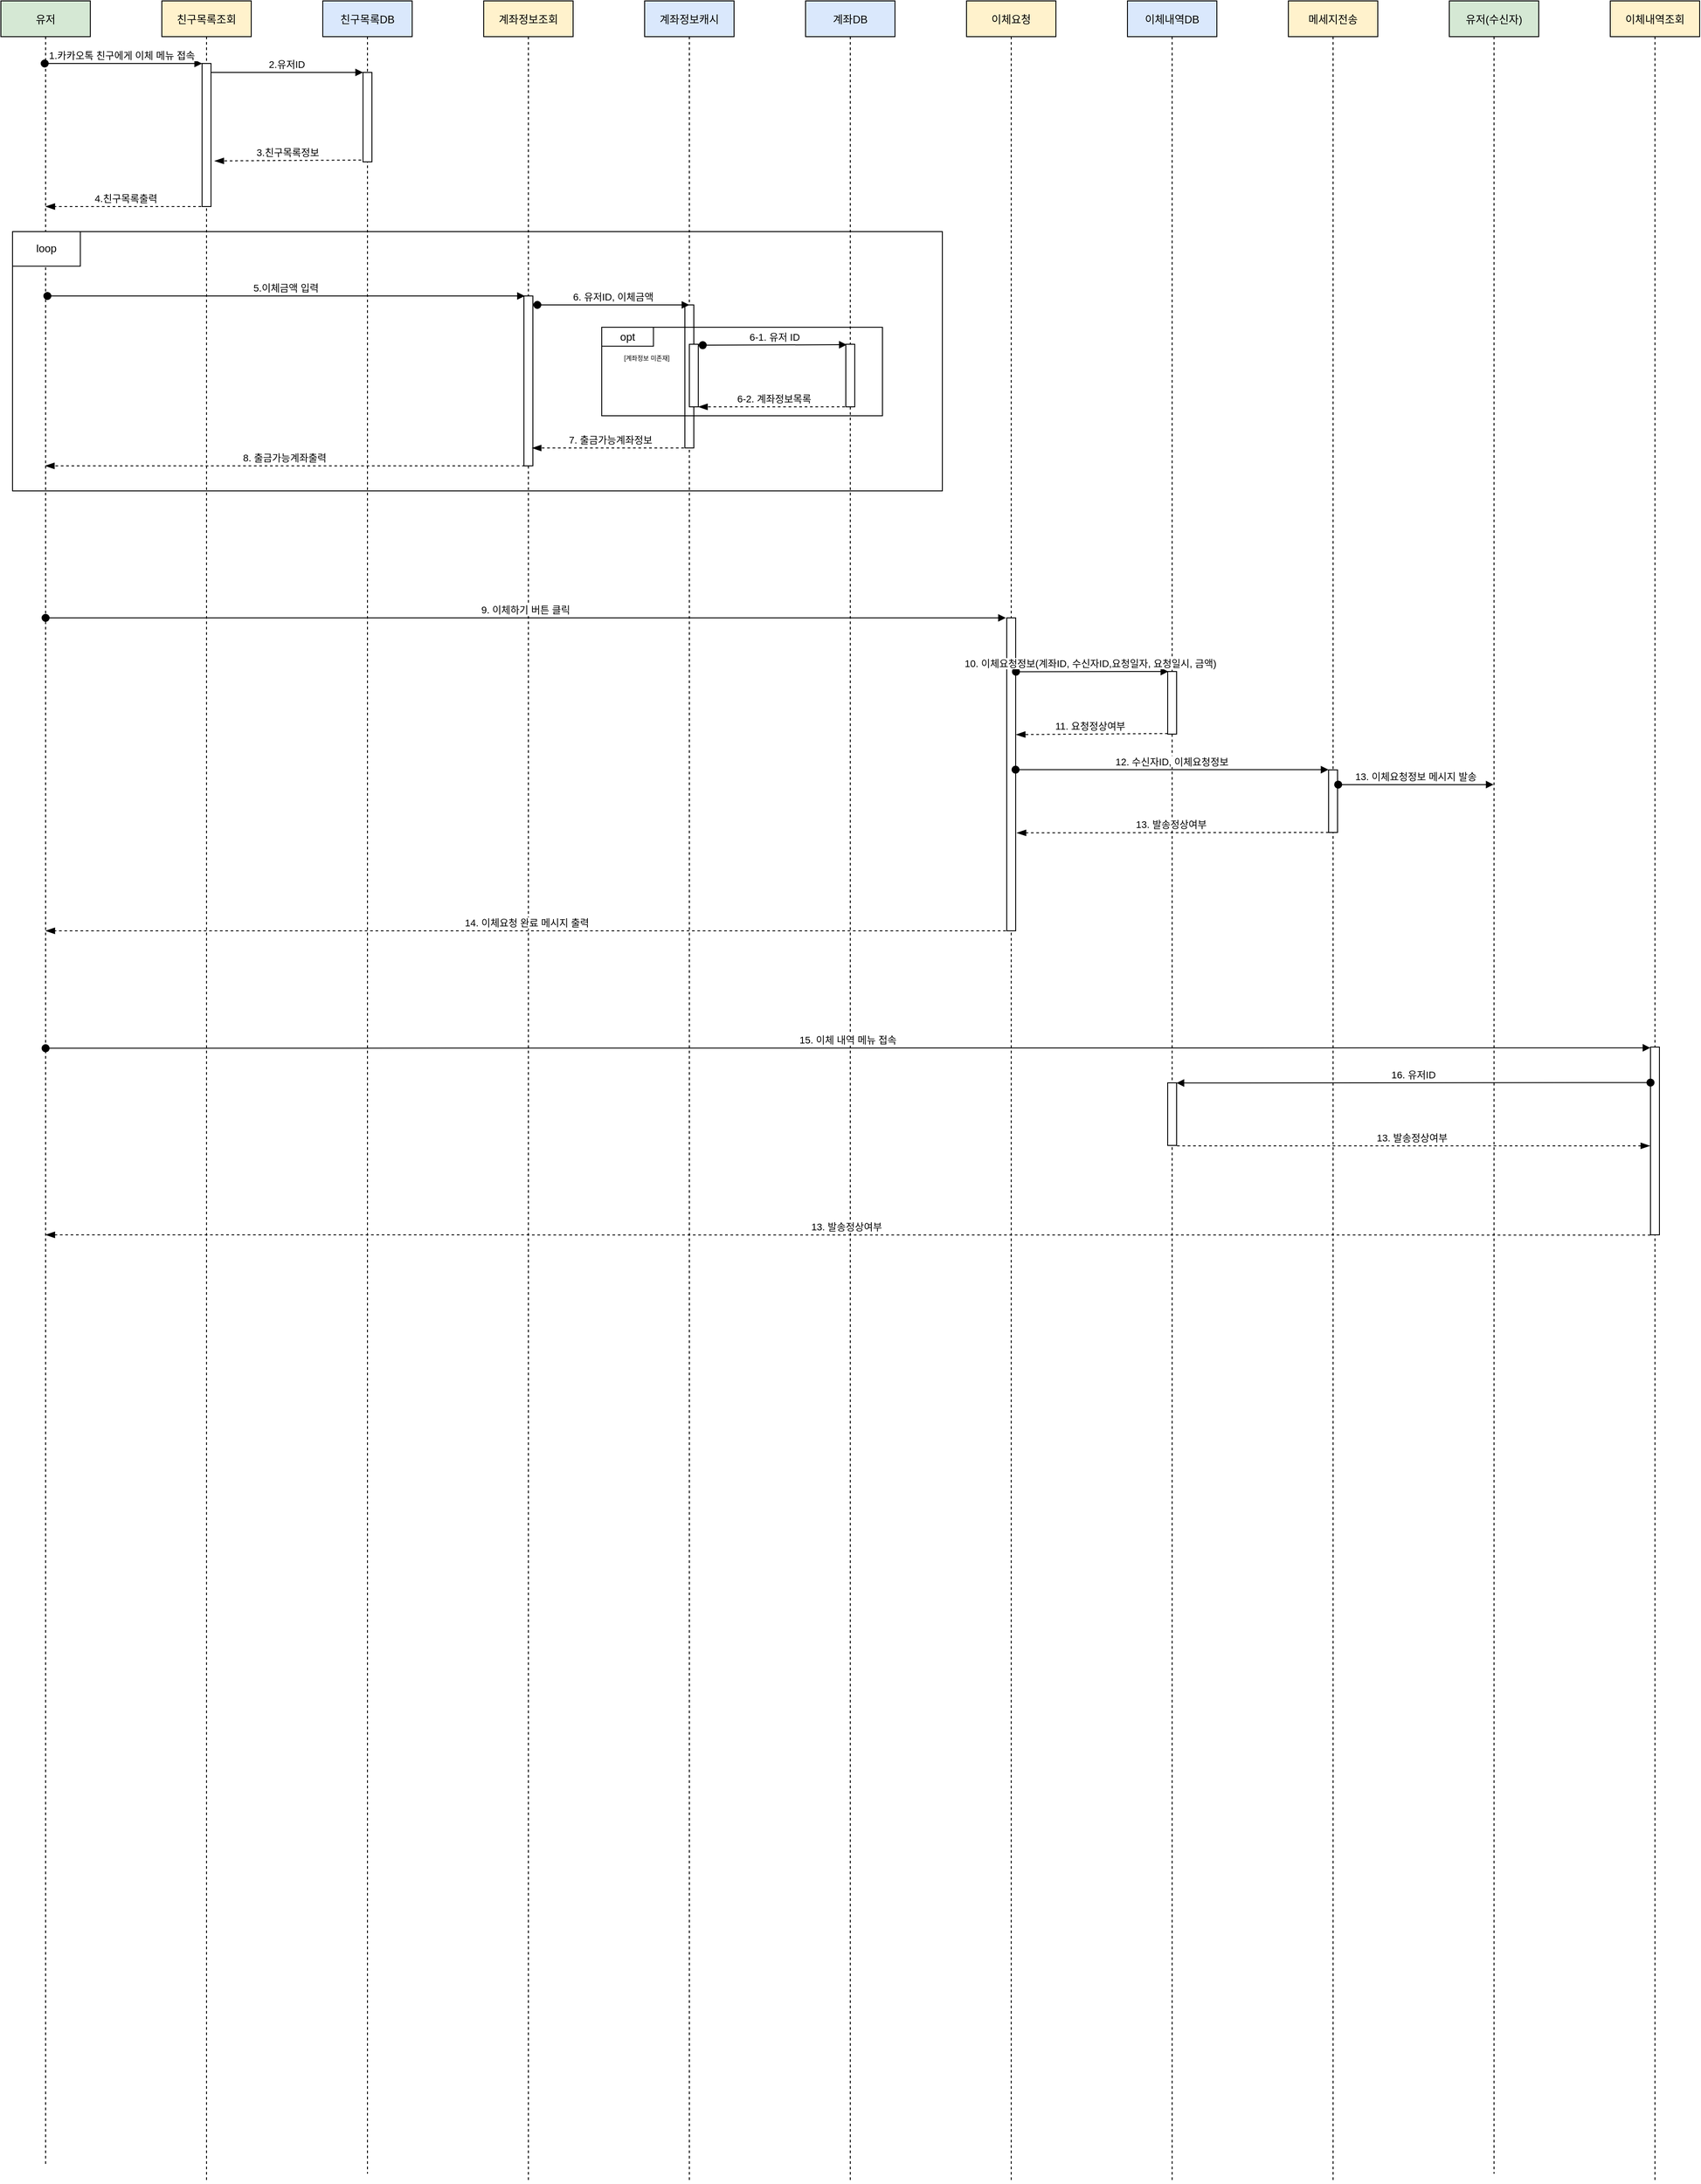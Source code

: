 <mxfile version="20.3.2" type="github">
  <diagram id="kgpKYQtTHZ0yAKxKKP6v" name="Page-1">
    <mxGraphModel dx="4622" dy="1870" grid="1" gridSize="10" guides="1" tooltips="1" connect="1" arrows="1" fold="1" page="1" pageScale="1" pageWidth="850" pageHeight="1100" math="0" shadow="0">
      <root>
        <mxCell id="0" />
        <mxCell id="1" parent="0" />
        <mxCell id="3nuBFxr9cyL0pnOWT2aG-1" value="친구목록조회" style="shape=umlLifeline;perimeter=lifelinePerimeter;container=1;collapsible=0;recursiveResize=0;rounded=0;shadow=0;strokeWidth=1;fillColor=#fff2cc;strokeColor=default;" parent="1" vertex="1">
          <mxGeometry x="-200" y="80" width="100" height="2440" as="geometry" />
        </mxCell>
        <mxCell id="3nuBFxr9cyL0pnOWT2aG-2" value="" style="points=[];perimeter=orthogonalPerimeter;rounded=0;shadow=0;strokeWidth=1;" parent="3nuBFxr9cyL0pnOWT2aG-1" vertex="1">
          <mxGeometry x="45" y="70" width="10" height="160" as="geometry" />
        </mxCell>
        <mxCell id="3nuBFxr9cyL0pnOWT2aG-5" value="친구목록DB" style="shape=umlLifeline;perimeter=lifelinePerimeter;container=1;collapsible=0;recursiveResize=0;rounded=0;shadow=0;strokeWidth=1;fillColor=#dae8fc;strokeColor=default;" parent="1" vertex="1">
          <mxGeometry x="-20" y="80" width="100" height="2430" as="geometry" />
        </mxCell>
        <mxCell id="3nuBFxr9cyL0pnOWT2aG-6" value="" style="points=[];perimeter=orthogonalPerimeter;rounded=0;shadow=0;strokeWidth=1;" parent="3nuBFxr9cyL0pnOWT2aG-5" vertex="1">
          <mxGeometry x="45" y="80" width="10" height="100" as="geometry" />
        </mxCell>
        <mxCell id="3nuBFxr9cyL0pnOWT2aG-7" value="3.친구목록정보" style="verticalAlign=bottom;endArrow=blockThin;dashed=1;endSize=8;shadow=0;strokeWidth=1;exitX=-0.2;exitY=0.98;exitDx=0;exitDy=0;exitPerimeter=0;endFill=1;entryX=1.4;entryY=0.681;entryDx=0;entryDy=0;entryPerimeter=0;" parent="1" target="3nuBFxr9cyL0pnOWT2aG-2" edge="1">
          <mxGeometry relative="1" as="geometry">
            <mxPoint x="-140" y="258" as="targetPoint" />
            <mxPoint x="23" y="258" as="sourcePoint" />
          </mxGeometry>
        </mxCell>
        <mxCell id="3nuBFxr9cyL0pnOWT2aG-8" value="2.유저ID" style="verticalAlign=bottom;endArrow=block;entryX=0;entryY=0;shadow=0;strokeWidth=1;" parent="1" source="3nuBFxr9cyL0pnOWT2aG-2" target="3nuBFxr9cyL0pnOWT2aG-6" edge="1">
          <mxGeometry relative="1" as="geometry">
            <mxPoint x="-45" y="160" as="sourcePoint" />
          </mxGeometry>
        </mxCell>
        <mxCell id="CvV1-d97VzqDH3h47T7x-1" value="유저" style="shape=umlLifeline;perimeter=lifelinePerimeter;container=1;collapsible=0;recursiveResize=0;rounded=0;shadow=0;strokeWidth=1;fillColor=#d5e8d4;strokeColor=default;" vertex="1" parent="1">
          <mxGeometry x="-380" y="80" width="100" height="2420" as="geometry" />
        </mxCell>
        <mxCell id="CvV1-d97VzqDH3h47T7x-10" value="5.이체금액 입력" style="verticalAlign=bottom;startArrow=oval;endArrow=block;startSize=8;shadow=0;strokeWidth=1;exitX=0.4;exitY=0;exitDx=0;exitDy=0;exitPerimeter=0;entryX=0.1;entryY=0;entryDx=0;entryDy=0;entryPerimeter=0;" edge="1" parent="CvV1-d97VzqDH3h47T7x-1" target="CvV1-d97VzqDH3h47T7x-8">
          <mxGeometry relative="1" as="geometry">
            <mxPoint x="52" y="330" as="sourcePoint" />
            <mxPoint x="228" y="330" as="targetPoint" />
          </mxGeometry>
        </mxCell>
        <mxCell id="3nuBFxr9cyL0pnOWT2aG-3" value="1.카카오톡 친구에게 이체 메뉴 접속 " style="verticalAlign=bottom;startArrow=oval;endArrow=block;startSize=8;shadow=0;strokeWidth=1;exitX=0.4;exitY=0;exitDx=0;exitDy=0;exitPerimeter=0;" parent="1" target="3nuBFxr9cyL0pnOWT2aG-2" edge="1">
          <mxGeometry relative="1" as="geometry">
            <mxPoint x="-331" y="150" as="sourcePoint" />
          </mxGeometry>
        </mxCell>
        <mxCell id="CvV1-d97VzqDH3h47T7x-9" value="4.친구목록출력" style="verticalAlign=bottom;endArrow=blockThin;dashed=1;endSize=8;shadow=0;strokeWidth=1;endFill=1;" edge="1" parent="1" target="CvV1-d97VzqDH3h47T7x-1">
          <mxGeometry relative="1" as="geometry">
            <mxPoint x="-135" y="320" as="targetPoint" />
            <mxPoint x="-150" y="310" as="sourcePoint" />
          </mxGeometry>
        </mxCell>
        <mxCell id="CvV1-d97VzqDH3h47T7x-13" value="계좌정보조회" style="shape=umlLifeline;perimeter=lifelinePerimeter;container=1;collapsible=0;recursiveResize=0;rounded=0;shadow=0;strokeWidth=1;fillColor=#fff2cc;strokeColor=default;" vertex="1" parent="1">
          <mxGeometry x="160" y="80" width="100" height="2440" as="geometry" />
        </mxCell>
        <mxCell id="CvV1-d97VzqDH3h47T7x-8" value="" style="points=[];perimeter=orthogonalPerimeter;rounded=0;shadow=0;strokeWidth=1;" vertex="1" parent="CvV1-d97VzqDH3h47T7x-13">
          <mxGeometry x="45" y="330" width="10" height="190" as="geometry" />
        </mxCell>
        <mxCell id="CvV1-d97VzqDH3h47T7x-15" value="계좌정보캐시" style="shape=umlLifeline;perimeter=lifelinePerimeter;container=1;collapsible=0;recursiveResize=0;rounded=0;shadow=0;strokeWidth=1;fillColor=#dae8fc;strokeColor=default;" vertex="1" parent="1">
          <mxGeometry x="340" y="80" width="100" height="2440" as="geometry" />
        </mxCell>
        <mxCell id="CvV1-d97VzqDH3h47T7x-16" value="" style="points=[];perimeter=orthogonalPerimeter;rounded=0;shadow=0;strokeWidth=1;" vertex="1" parent="CvV1-d97VzqDH3h47T7x-15">
          <mxGeometry x="45" y="340" width="10" height="160" as="geometry" />
        </mxCell>
        <mxCell id="CvV1-d97VzqDH3h47T7x-21" value="" style="points=[];perimeter=orthogonalPerimeter;rounded=0;shadow=0;strokeWidth=1;" vertex="1" parent="CvV1-d97VzqDH3h47T7x-15">
          <mxGeometry x="50" y="384" width="10" height="70" as="geometry" />
        </mxCell>
        <mxCell id="CvV1-d97VzqDH3h47T7x-20" value="6-1. 유저 ID" style="verticalAlign=bottom;startArrow=oval;endArrow=block;startSize=8;shadow=0;strokeWidth=1;exitX=1.1;exitY=0.069;exitDx=0;exitDy=0;exitPerimeter=0;entryX=0.1;entryY=0.007;entryDx=0;entryDy=0;entryPerimeter=0;" edge="1" parent="CvV1-d97VzqDH3h47T7x-15" target="CvV1-d97VzqDH3h47T7x-18">
          <mxGeometry relative="1" as="geometry">
            <mxPoint x="65" y="385.04" as="sourcePoint" />
            <mxPoint x="210" y="385" as="targetPoint" />
          </mxGeometry>
        </mxCell>
        <mxCell id="CvV1-d97VzqDH3h47T7x-17" value="계좌DB" style="shape=umlLifeline;perimeter=lifelinePerimeter;container=1;collapsible=0;recursiveResize=0;rounded=0;shadow=0;strokeWidth=1;labelBackgroundColor=none;fillColor=#dae8fc;strokeColor=default;" vertex="1" parent="1">
          <mxGeometry x="520" y="80" width="100" height="2440" as="geometry" />
        </mxCell>
        <mxCell id="CvV1-d97VzqDH3h47T7x-18" value="" style="points=[];perimeter=orthogonalPerimeter;rounded=0;shadow=0;strokeWidth=1;" vertex="1" parent="CvV1-d97VzqDH3h47T7x-17">
          <mxGeometry x="45" y="384" width="10" height="70" as="geometry" />
        </mxCell>
        <mxCell id="CvV1-d97VzqDH3h47T7x-19" value="6. 유저ID, 이체금액" style="verticalAlign=bottom;startArrow=oval;endArrow=block;startSize=8;shadow=0;strokeWidth=1;entryX=0.5;entryY=0;entryDx=0;entryDy=0;entryPerimeter=0;" edge="1" parent="1" target="CvV1-d97VzqDH3h47T7x-16">
          <mxGeometry relative="1" as="geometry">
            <mxPoint x="220" y="420" as="sourcePoint" />
            <mxPoint x="774" y="450" as="targetPoint" />
          </mxGeometry>
        </mxCell>
        <mxCell id="CvV1-d97VzqDH3h47T7x-22" value="6-2. 계좌정보목록" style="verticalAlign=bottom;endArrow=blockThin;dashed=1;endSize=8;shadow=0;strokeWidth=1;entryX=1;entryY=1;entryDx=0;entryDy=0;entryPerimeter=0;exitX=0.5;exitY=1;exitDx=0;exitDy=0;exitPerimeter=0;endFill=1;" edge="1" parent="1" source="CvV1-d97VzqDH3h47T7x-18" target="CvV1-d97VzqDH3h47T7x-21">
          <mxGeometry relative="1" as="geometry">
            <mxPoint x="410" y="534" as="targetPoint" />
            <mxPoint x="540" y="534" as="sourcePoint" />
          </mxGeometry>
        </mxCell>
        <mxCell id="CvV1-d97VzqDH3h47T7x-24" value="7. 출금가능계좌정보" style="verticalAlign=bottom;endArrow=blockThin;dashed=1;endSize=8;shadow=0;strokeWidth=1;entryX=0.9;entryY=0.869;entryDx=0;entryDy=0;entryPerimeter=0;exitX=0.5;exitY=1;exitDx=0;exitDy=0;exitPerimeter=0;endFill=1;" edge="1" parent="1">
          <mxGeometry relative="1" as="geometry">
            <mxPoint x="214" y="580.04" as="targetPoint" />
            <mxPoint x="390" y="580" as="sourcePoint" />
          </mxGeometry>
        </mxCell>
        <mxCell id="CvV1-d97VzqDH3h47T7x-25" value="8. 출금가능계좌출력" style="verticalAlign=bottom;endArrow=blockThin;dashed=1;endSize=8;shadow=0;strokeWidth=1;exitX=0.5;exitY=1;exitDx=0;exitDy=0;exitPerimeter=0;endFill=1;" edge="1" parent="1">
          <mxGeometry relative="1" as="geometry">
            <mxPoint x="-330.5" y="600" as="targetPoint" />
            <mxPoint x="206" y="600" as="sourcePoint" />
          </mxGeometry>
        </mxCell>
        <mxCell id="CvV1-d97VzqDH3h47T7x-55" value="" style="group" vertex="1" connectable="0" parent="1">
          <mxGeometry x="-367" y="338" width="1040" height="290" as="geometry" />
        </mxCell>
        <mxCell id="CvV1-d97VzqDH3h47T7x-53" value="" style="whiteSpace=wrap;html=1;labelBackgroundColor=#FFFFFF;strokeWidth=1;fillColor=none;" vertex="1" parent="CvV1-d97VzqDH3h47T7x-55">
          <mxGeometry width="1040.0" height="290" as="geometry" />
        </mxCell>
        <mxCell id="CvV1-d97VzqDH3h47T7x-54" value="loop" style="whiteSpace=wrap;html=1;labelBackgroundColor=#FFFFFF;strokeWidth=1;fillColor=default;" vertex="1" parent="CvV1-d97VzqDH3h47T7x-55">
          <mxGeometry width="75.833" height="38.667" as="geometry" />
        </mxCell>
        <mxCell id="CvV1-d97VzqDH3h47T7x-56" value="" style="group" vertex="1" connectable="0" parent="CvV1-d97VzqDH3h47T7x-55">
          <mxGeometry x="659" y="107" width="314" height="99" as="geometry" />
        </mxCell>
        <mxCell id="CvV1-d97VzqDH3h47T7x-58" value="opt" style="whiteSpace=wrap;html=1;labelBackgroundColor=#FFFFFF;strokeWidth=1;fillColor=default;" vertex="1" parent="CvV1-d97VzqDH3h47T7x-56">
          <mxGeometry width="57.842" height="21.214" as="geometry" />
        </mxCell>
        <mxCell id="CvV1-d97VzqDH3h47T7x-61" value="" style="group" vertex="1" connectable="0" parent="CvV1-d97VzqDH3h47T7x-56">
          <mxGeometry width="314.0" height="99.0" as="geometry" />
        </mxCell>
        <mxCell id="CvV1-d97VzqDH3h47T7x-57" value="" style="whiteSpace=wrap;html=1;labelBackgroundColor=#FFFFFF;strokeWidth=1;fillColor=none;" vertex="1" parent="CvV1-d97VzqDH3h47T7x-61">
          <mxGeometry width="314.0" height="99.0" as="geometry" />
        </mxCell>
        <mxCell id="CvV1-d97VzqDH3h47T7x-60" value="[계좌정보 미존재]" style="text;html=1;align=center;verticalAlign=middle;resizable=0;points=[];autosize=1;strokeColor=none;fillColor=none;fontSize=7;" vertex="1" parent="CvV1-d97VzqDH3h47T7x-61">
          <mxGeometry y="20.114" width="100" height="30" as="geometry" />
        </mxCell>
        <mxCell id="CvV1-d97VzqDH3h47T7x-63" value="9. 이체하기 버튼 클릭" style="verticalAlign=bottom;startArrow=oval;endArrow=block;startSize=8;shadow=0;strokeWidth=1;exitX=0.4;exitY=0;exitDx=0;exitDy=0;exitPerimeter=0;entryX=-0.1;entryY=0;entryDx=0;entryDy=0;entryPerimeter=0;" edge="1" parent="1" target="CvV1-d97VzqDH3h47T7x-65">
          <mxGeometry relative="1" as="geometry">
            <mxPoint x="-330" y="770" as="sourcePoint" />
            <mxPoint x="-154" y="770" as="targetPoint" />
          </mxGeometry>
        </mxCell>
        <mxCell id="CvV1-d97VzqDH3h47T7x-64" value="이체요청" style="shape=umlLifeline;perimeter=lifelinePerimeter;container=1;collapsible=0;recursiveResize=0;rounded=0;shadow=0;strokeWidth=1;fillColor=#fff2cc;strokeColor=default;" vertex="1" parent="1">
          <mxGeometry x="700" y="80" width="100" height="2440" as="geometry" />
        </mxCell>
        <mxCell id="CvV1-d97VzqDH3h47T7x-65" value="" style="points=[];perimeter=orthogonalPerimeter;rounded=0;shadow=0;strokeWidth=1;" vertex="1" parent="CvV1-d97VzqDH3h47T7x-64">
          <mxGeometry x="45" y="690" width="10" height="350" as="geometry" />
        </mxCell>
        <mxCell id="CvV1-d97VzqDH3h47T7x-66" value="이체내역DB" style="shape=umlLifeline;perimeter=lifelinePerimeter;container=1;collapsible=0;recursiveResize=0;rounded=0;shadow=0;strokeWidth=1;fillColor=#dae8fc;strokeColor=default;" vertex="1" parent="1">
          <mxGeometry x="880" y="80" width="100" height="2440" as="geometry" />
        </mxCell>
        <mxCell id="CvV1-d97VzqDH3h47T7x-67" value="" style="points=[];perimeter=orthogonalPerimeter;rounded=0;shadow=0;strokeWidth=1;" vertex="1" parent="CvV1-d97VzqDH3h47T7x-66">
          <mxGeometry x="45" y="750" width="10" height="70" as="geometry" />
        </mxCell>
        <mxCell id="CvV1-d97VzqDH3h47T7x-84" value="" style="points=[];perimeter=orthogonalPerimeter;rounded=0;shadow=0;strokeWidth=1;" vertex="1" parent="CvV1-d97VzqDH3h47T7x-66">
          <mxGeometry x="45" y="1210" width="10" height="70" as="geometry" />
        </mxCell>
        <mxCell id="CvV1-d97VzqDH3h47T7x-68" value="메세지전송" style="shape=umlLifeline;perimeter=lifelinePerimeter;container=1;collapsible=0;recursiveResize=0;rounded=0;shadow=0;strokeWidth=1;fillColor=#fff2cc;strokeColor=default;" vertex="1" parent="1">
          <mxGeometry x="1060" y="80" width="100" height="2440" as="geometry" />
        </mxCell>
        <mxCell id="CvV1-d97VzqDH3h47T7x-69" value="" style="points=[];perimeter=orthogonalPerimeter;rounded=0;shadow=0;strokeWidth=1;" vertex="1" parent="CvV1-d97VzqDH3h47T7x-68">
          <mxGeometry x="45" y="860" width="10" height="70" as="geometry" />
        </mxCell>
        <mxCell id="CvV1-d97VzqDH3h47T7x-71" value="10. 이체요청정보(계좌ID, 수신자ID,요청일자, 요청일시, 금액) " style="verticalAlign=bottom;startArrow=oval;endArrow=block;startSize=8;shadow=0;strokeWidth=1;exitX=1.031;exitY=0.172;exitDx=0;exitDy=0;exitPerimeter=0;entryX=0.068;entryY=0;entryDx=0;entryDy=0;entryPerimeter=0;" edge="1" parent="1" source="CvV1-d97VzqDH3h47T7x-65" target="CvV1-d97VzqDH3h47T7x-67">
          <mxGeometry relative="1" as="geometry">
            <mxPoint x="760" y="830" as="sourcePoint" />
            <mxPoint x="930" y="830" as="targetPoint" />
          </mxGeometry>
        </mxCell>
        <mxCell id="CvV1-d97VzqDH3h47T7x-72" value="12. 수신자ID, 이체요청정보" style="verticalAlign=bottom;startArrow=oval;endArrow=block;startSize=8;shadow=0;strokeWidth=1;exitX=0.986;exitY=0.485;exitDx=0;exitDy=0;exitPerimeter=0;entryX=-0.014;entryY=-0.003;entryDx=0;entryDy=0;entryPerimeter=0;" edge="1" parent="1" source="CvV1-d97VzqDH3h47T7x-65" target="CvV1-d97VzqDH3h47T7x-69">
          <mxGeometry relative="1" as="geometry">
            <mxPoint x="765.31" y="940.2" as="sourcePoint" />
            <mxPoint x="935.68" y="940" as="targetPoint" />
          </mxGeometry>
        </mxCell>
        <mxCell id="CvV1-d97VzqDH3h47T7x-73" value="11. 요청정상여부 " style="verticalAlign=bottom;endArrow=blockThin;dashed=1;endSize=8;shadow=0;strokeWidth=1;exitX=0.009;exitY=0.991;exitDx=0;exitDy=0;exitPerimeter=0;endFill=1;entryX=1.036;entryY=0.373;entryDx=0;entryDy=0;entryPerimeter=0;" edge="1" parent="1" source="CvV1-d97VzqDH3h47T7x-67" target="CvV1-d97VzqDH3h47T7x-65">
          <mxGeometry relative="1" as="geometry">
            <mxPoint x="760" y="900" as="targetPoint" />
            <mxPoint x="925" y="898.82" as="sourcePoint" />
          </mxGeometry>
        </mxCell>
        <mxCell id="CvV1-d97VzqDH3h47T7x-74" value="유저(수신자)" style="shape=umlLifeline;perimeter=lifelinePerimeter;container=1;collapsible=0;recursiveResize=0;rounded=0;shadow=0;strokeWidth=1;fillColor=#d5e8d4;strokeColor=default;" vertex="1" parent="1">
          <mxGeometry x="1240" y="80" width="100" height="2430" as="geometry" />
        </mxCell>
        <mxCell id="CvV1-d97VzqDH3h47T7x-75" value="13. 이체요청정보 메시지 발송" style="verticalAlign=bottom;startArrow=oval;endArrow=block;startSize=8;shadow=0;strokeWidth=1;exitX=1.071;exitY=0.235;exitDx=0;exitDy=0;exitPerimeter=0;" edge="1" parent="1" source="CvV1-d97VzqDH3h47T7x-69" target="CvV1-d97VzqDH3h47T7x-74">
          <mxGeometry relative="1" as="geometry">
            <mxPoint x="1360" y="1030" as="sourcePoint" />
            <mxPoint x="1536" y="1030" as="targetPoint" />
          </mxGeometry>
        </mxCell>
        <mxCell id="CvV1-d97VzqDH3h47T7x-76" value="13. 발송정상여부 " style="verticalAlign=bottom;endArrow=blockThin;dashed=1;endSize=8;shadow=0;strokeWidth=1;exitX=0.008;exitY=1;exitDx=0;exitDy=0;exitPerimeter=0;endFill=1;entryX=1.123;entryY=0.687;entryDx=0;entryDy=0;entryPerimeter=0;" edge="1" parent="1" source="CvV1-d97VzqDH3h47T7x-69" target="CvV1-d97VzqDH3h47T7x-65">
          <mxGeometry relative="1" as="geometry">
            <mxPoint x="850" y="1011" as="targetPoint" />
            <mxPoint x="1099.73" y="1010.0" as="sourcePoint" />
          </mxGeometry>
        </mxCell>
        <mxCell id="CvV1-d97VzqDH3h47T7x-77" value="14. 이체요청 완료 메시지 출력 " style="verticalAlign=bottom;endArrow=blockThin;dashed=1;endSize=8;shadow=0;strokeWidth=1;exitX=0.5;exitY=1;exitDx=0;exitDy=0;exitPerimeter=0;endFill=1;" edge="1" parent="1" source="CvV1-d97VzqDH3h47T7x-65" target="CvV1-d97VzqDH3h47T7x-1">
          <mxGeometry relative="1" as="geometry">
            <mxPoint x="392.0" y="1120.45" as="targetPoint" />
            <mxPoint x="740.85" y="1120" as="sourcePoint" />
          </mxGeometry>
        </mxCell>
        <mxCell id="CvV1-d97VzqDH3h47T7x-79" value="15. 이체 내역 메뉴 접속" style="verticalAlign=bottom;startArrow=oval;endArrow=block;startSize=8;shadow=0;strokeWidth=1;exitX=0.5;exitY=0.484;exitDx=0;exitDy=0;exitPerimeter=0;entryX=-0.015;entryY=0.004;entryDx=0;entryDy=0;entryPerimeter=0;" edge="1" parent="1" source="CvV1-d97VzqDH3h47T7x-1" target="CvV1-d97VzqDH3h47T7x-82">
          <mxGeometry relative="1" as="geometry">
            <mxPoint x="-327" y="1250" as="sourcePoint" />
            <mxPoint x="747" y="1250" as="targetPoint" />
          </mxGeometry>
        </mxCell>
        <mxCell id="CvV1-d97VzqDH3h47T7x-81" value="이체내역조회" style="shape=umlLifeline;perimeter=lifelinePerimeter;container=1;collapsible=0;recursiveResize=0;rounded=0;shadow=0;strokeWidth=1;fillColor=#fff2cc;strokeColor=default;" vertex="1" parent="1">
          <mxGeometry x="1420" y="80" width="100" height="2440" as="geometry" />
        </mxCell>
        <mxCell id="CvV1-d97VzqDH3h47T7x-82" value="" style="points=[];perimeter=orthogonalPerimeter;rounded=0;shadow=0;strokeWidth=1;" vertex="1" parent="CvV1-d97VzqDH3h47T7x-81">
          <mxGeometry x="45" y="1170" width="10" height="210" as="geometry" />
        </mxCell>
        <mxCell id="CvV1-d97VzqDH3h47T7x-83" value="16. 유저ID" style="verticalAlign=bottom;startArrow=oval;endArrow=block;startSize=8;shadow=0;strokeWidth=1;exitX=0.002;exitY=0.189;exitDx=0;exitDy=0;exitPerimeter=0;entryX=0.99;entryY=0.002;entryDx=0;entryDy=0;entryPerimeter=0;" edge="1" parent="1" source="CvV1-d97VzqDH3h47T7x-82" target="CvV1-d97VzqDH3h47T7x-84">
          <mxGeometry relative="1" as="geometry">
            <mxPoint x="-320" y="1261.28" as="sourcePoint" />
            <mxPoint x="1040" y="1290" as="targetPoint" />
          </mxGeometry>
        </mxCell>
        <mxCell id="CvV1-d97VzqDH3h47T7x-85" value="13. 발송정상여부 " style="verticalAlign=bottom;endArrow=blockThin;dashed=1;endSize=8;shadow=0;strokeWidth=1;exitX=1.047;exitY=1.008;exitDx=0;exitDy=0;exitPerimeter=0;endFill=1;entryX=-0.049;entryY=0.526;entryDx=0;entryDy=0;entryPerimeter=0;" edge="1" parent="1" source="CvV1-d97VzqDH3h47T7x-84" target="CvV1-d97VzqDH3h47T7x-82">
          <mxGeometry relative="1" as="geometry">
            <mxPoint x="560" y="1410.45" as="targetPoint" />
            <mxPoint x="908.85" y="1410" as="sourcePoint" />
          </mxGeometry>
        </mxCell>
        <mxCell id="CvV1-d97VzqDH3h47T7x-87" value="13. 발송정상여부 " style="verticalAlign=bottom;endArrow=blockThin;dashed=1;endSize=8;shadow=0;strokeWidth=1;endFill=1;exitX=0;exitY=1.001;exitDx=0;exitDy=0;exitPerimeter=0;" edge="1" parent="1" source="CvV1-d97VzqDH3h47T7x-82">
          <mxGeometry relative="1" as="geometry">
            <mxPoint x="-330" y="1460" as="targetPoint" />
            <mxPoint x="1410" y="1460" as="sourcePoint" />
          </mxGeometry>
        </mxCell>
      </root>
    </mxGraphModel>
  </diagram>
</mxfile>
